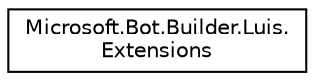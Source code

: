 digraph "Graphical Class Hierarchy"
{
  edge [fontname="Helvetica",fontsize="10",labelfontname="Helvetica",labelfontsize="10"];
  node [fontname="Helvetica",fontsize="10",shape=record];
  rankdir="LR";
  Node1 [label="Microsoft.Bot.Builder.Luis.\lExtensions",height=0.2,width=0.4,color="black", fillcolor="white", style="filled",URL="$df/d78/class_microsoft_1_1_bot_1_1_builder_1_1_luis_1_1_extensions.html",tooltip="LUIS extension methods. "];
}
